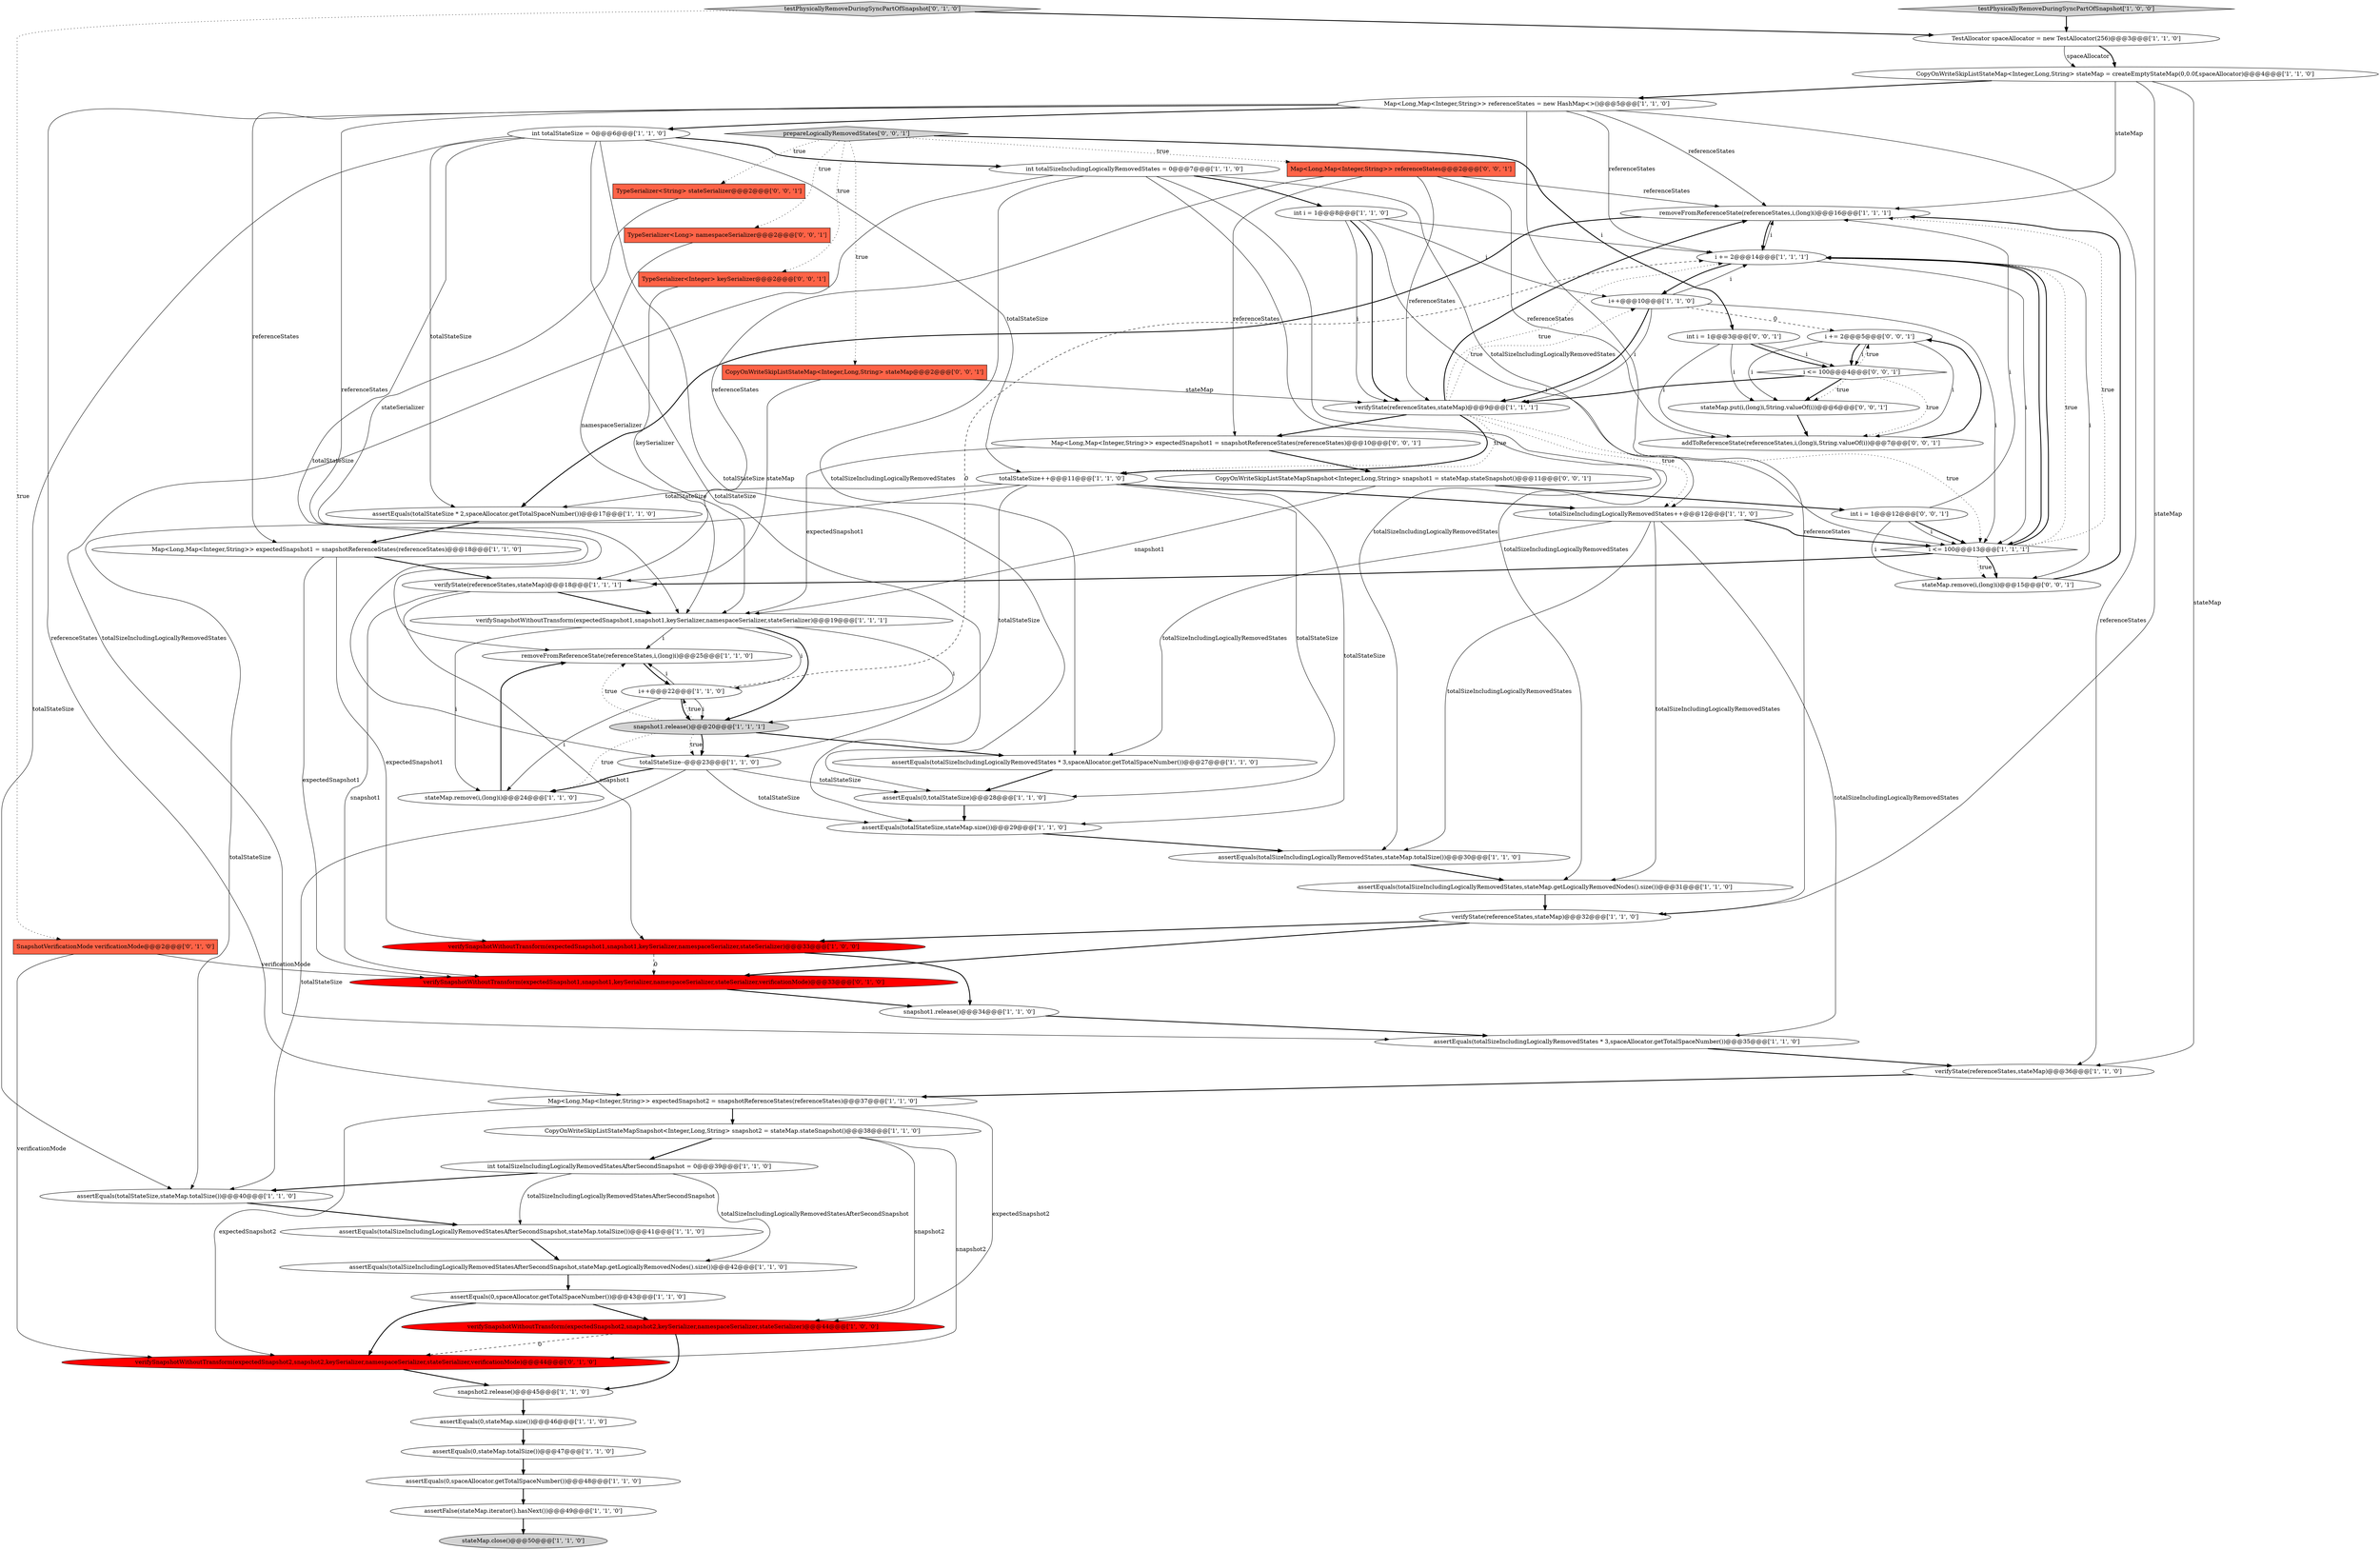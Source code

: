 digraph {
8 [style = filled, label = "int totalSizeIncludingLogicallyRemovedStatesAfterSecondSnapshot = 0@@@39@@@['1', '1', '0']", fillcolor = white, shape = ellipse image = "AAA0AAABBB1BBB"];
0 [style = filled, label = "CopyOnWriteSkipListStateMapSnapshot<Integer,Long,String> snapshot2 = stateMap.stateSnapshot()@@@38@@@['1', '1', '0']", fillcolor = white, shape = ellipse image = "AAA0AAABBB1BBB"];
10 [style = filled, label = "CopyOnWriteSkipListStateMap<Integer,Long,String> stateMap = createEmptyStateMap(0,0.0f,spaceAllocator)@@@4@@@['1', '1', '0']", fillcolor = white, shape = ellipse image = "AAA0AAABBB1BBB"];
39 [style = filled, label = "removeFromReferenceState(referenceStates,i,(long)i)@@@16@@@['1', '1', '1']", fillcolor = white, shape = ellipse image = "AAA0AAABBB1BBB"];
58 [style = filled, label = "addToReferenceState(referenceStates,i,(long)i,String.valueOf(i))@@@7@@@['0', '0', '1']", fillcolor = white, shape = ellipse image = "AAA0AAABBB3BBB"];
3 [style = filled, label = "int i = 1@@@8@@@['1', '1', '0']", fillcolor = white, shape = ellipse image = "AAA0AAABBB1BBB"];
43 [style = filled, label = "i++@@@10@@@['1', '1', '0']", fillcolor = white, shape = ellipse image = "AAA0AAABBB1BBB"];
25 [style = filled, label = "verifyState(referenceStates,stateMap)@@@36@@@['1', '1', '0']", fillcolor = white, shape = ellipse image = "AAA0AAABBB1BBB"];
26 [style = filled, label = "totalSizeIncludingLogicallyRemovedStates++@@@12@@@['1', '1', '0']", fillcolor = white, shape = ellipse image = "AAA0AAABBB1BBB"];
30 [style = filled, label = "i <= 100@@@13@@@['1', '1', '1']", fillcolor = white, shape = diamond image = "AAA0AAABBB1BBB"];
45 [style = filled, label = "snapshot2.release()@@@45@@@['1', '1', '0']", fillcolor = white, shape = ellipse image = "AAA0AAABBB1BBB"];
53 [style = filled, label = "int i = 1@@@12@@@['0', '0', '1']", fillcolor = white, shape = ellipse image = "AAA0AAABBB3BBB"];
41 [style = filled, label = "removeFromReferenceState(referenceStates,i,(long)i)@@@25@@@['1', '1', '0']", fillcolor = white, shape = ellipse image = "AAA0AAABBB1BBB"];
65 [style = filled, label = "Map<Long,Map<Integer,String>> expectedSnapshot1 = snapshotReferenceStates(referenceStates)@@@10@@@['0', '0', '1']", fillcolor = white, shape = ellipse image = "AAA0AAABBB3BBB"];
35 [style = filled, label = "int totalStateSize = 0@@@6@@@['1', '1', '0']", fillcolor = white, shape = ellipse image = "AAA0AAABBB1BBB"];
37 [style = filled, label = "assertEquals(0,spaceAllocator.getTotalSpaceNumber())@@@43@@@['1', '1', '0']", fillcolor = white, shape = ellipse image = "AAA0AAABBB1BBB"];
19 [style = filled, label = "assertEquals(0,totalStateSize)@@@28@@@['1', '1', '0']", fillcolor = white, shape = ellipse image = "AAA0AAABBB1BBB"];
52 [style = filled, label = "CopyOnWriteSkipListStateMap<Integer,Long,String> stateMap@@@2@@@['0', '0', '1']", fillcolor = tomato, shape = box image = "AAA0AAABBB3BBB"];
55 [style = filled, label = "CopyOnWriteSkipListStateMapSnapshot<Integer,Long,String> snapshot1 = stateMap.stateSnapshot()@@@11@@@['0', '0', '1']", fillcolor = white, shape = ellipse image = "AAA0AAABBB3BBB"];
57 [style = filled, label = "TypeSerializer<String> stateSerializer@@@2@@@['0', '0', '1']", fillcolor = tomato, shape = box image = "AAA0AAABBB3BBB"];
4 [style = filled, label = "verifySnapshotWithoutTransform(expectedSnapshot1,snapshot1,keySerializer,namespaceSerializer,stateSerializer)@@@33@@@['1', '0', '0']", fillcolor = red, shape = ellipse image = "AAA1AAABBB1BBB"];
63 [style = filled, label = "TypeSerializer<Long> namespaceSerializer@@@2@@@['0', '0', '1']", fillcolor = tomato, shape = box image = "AAA0AAABBB3BBB"];
56 [style = filled, label = "int i = 1@@@3@@@['0', '0', '1']", fillcolor = white, shape = ellipse image = "AAA0AAABBB3BBB"];
21 [style = filled, label = "assertEquals(totalSizeIncludingLogicallyRemovedStatesAfterSecondSnapshot,stateMap.totalSize())@@@41@@@['1', '1', '0']", fillcolor = white, shape = ellipse image = "AAA0AAABBB1BBB"];
15 [style = filled, label = "snapshot1.release()@@@20@@@['1', '1', '1']", fillcolor = lightgray, shape = ellipse image = "AAA0AAABBB1BBB"];
22 [style = filled, label = "TestAllocator spaceAllocator = new TestAllocator(256)@@@3@@@['1', '1', '0']", fillcolor = white, shape = ellipse image = "AAA0AAABBB1BBB"];
64 [style = filled, label = "i <= 100@@@4@@@['0', '0', '1']", fillcolor = white, shape = diamond image = "AAA0AAABBB3BBB"];
11 [style = filled, label = "int totalSizeIncludingLogicallyRemovedStates = 0@@@7@@@['1', '1', '0']", fillcolor = white, shape = ellipse image = "AAA0AAABBB1BBB"];
6 [style = filled, label = "snapshot1.release()@@@34@@@['1', '1', '0']", fillcolor = white, shape = ellipse image = "AAA0AAABBB1BBB"];
47 [style = filled, label = "SnapshotVerificationMode verificationMode@@@2@@@['0', '1', '0']", fillcolor = tomato, shape = box image = "AAA1AAABBB2BBB"];
61 [style = filled, label = "stateMap.put(i,(long)i,String.valueOf(i))@@@6@@@['0', '0', '1']", fillcolor = white, shape = ellipse image = "AAA0AAABBB3BBB"];
14 [style = filled, label = "i++@@@22@@@['1', '1', '0']", fillcolor = white, shape = ellipse image = "AAA0AAABBB1BBB"];
18 [style = filled, label = "Map<Long,Map<Integer,String>> expectedSnapshot1 = snapshotReferenceStates(referenceStates)@@@18@@@['1', '1', '0']", fillcolor = white, shape = ellipse image = "AAA0AAABBB1BBB"];
59 [style = filled, label = "Map<Long,Map<Integer,String>> referenceStates@@@2@@@['0', '0', '1']", fillcolor = tomato, shape = box image = "AAA0AAABBB3BBB"];
5 [style = filled, label = "verifySnapshotWithoutTransform(expectedSnapshot1,snapshot1,keySerializer,namespaceSerializer,stateSerializer)@@@19@@@['1', '1', '1']", fillcolor = white, shape = ellipse image = "AAA0AAABBB1BBB"];
23 [style = filled, label = "i += 2@@@14@@@['1', '1', '1']", fillcolor = white, shape = ellipse image = "AAA0AAABBB1BBB"];
42 [style = filled, label = "assertEquals(totalSizeIncludingLogicallyRemovedStates,stateMap.getLogicallyRemovedNodes().size())@@@31@@@['1', '1', '0']", fillcolor = white, shape = ellipse image = "AAA0AAABBB1BBB"];
44 [style = filled, label = "assertEquals(totalSizeIncludingLogicallyRemovedStates * 3,spaceAllocator.getTotalSpaceNumber())@@@35@@@['1', '1', '0']", fillcolor = white, shape = ellipse image = "AAA0AAABBB1BBB"];
50 [style = filled, label = "testPhysicallyRemoveDuringSyncPartOfSnapshot['0', '1', '0']", fillcolor = lightgray, shape = diamond image = "AAA0AAABBB2BBB"];
40 [style = filled, label = "assertEquals(totalSizeIncludingLogicallyRemovedStates,stateMap.totalSize())@@@30@@@['1', '1', '0']", fillcolor = white, shape = ellipse image = "AAA0AAABBB1BBB"];
13 [style = filled, label = "Map<Long,Map<Integer,String>> referenceStates = new HashMap<>()@@@5@@@['1', '1', '0']", fillcolor = white, shape = ellipse image = "AAA0AAABBB1BBB"];
17 [style = filled, label = "assertEquals(totalStateSize,stateMap.totalSize())@@@40@@@['1', '1', '0']", fillcolor = white, shape = ellipse image = "AAA0AAABBB1BBB"];
60 [style = filled, label = "i += 2@@@5@@@['0', '0', '1']", fillcolor = white, shape = ellipse image = "AAA0AAABBB3BBB"];
36 [style = filled, label = "assertEquals(totalSizeIncludingLogicallyRemovedStates * 3,spaceAllocator.getTotalSpaceNumber())@@@27@@@['1', '1', '0']", fillcolor = white, shape = ellipse image = "AAA0AAABBB1BBB"];
31 [style = filled, label = "stateMap.remove(i,(long)i)@@@24@@@['1', '1', '0']", fillcolor = white, shape = ellipse image = "AAA0AAABBB1BBB"];
33 [style = filled, label = "verifySnapshotWithoutTransform(expectedSnapshot2,snapshot2,keySerializer,namespaceSerializer,stateSerializer)@@@44@@@['1', '0', '0']", fillcolor = red, shape = ellipse image = "AAA1AAABBB1BBB"];
16 [style = filled, label = "assertEquals(0,spaceAllocator.getTotalSpaceNumber())@@@48@@@['1', '1', '0']", fillcolor = white, shape = ellipse image = "AAA0AAABBB1BBB"];
46 [style = filled, label = "totalStateSize--@@@23@@@['1', '1', '0']", fillcolor = white, shape = ellipse image = "AAA0AAABBB1BBB"];
32 [style = filled, label = "verifyState(referenceStates,stateMap)@@@9@@@['1', '1', '1']", fillcolor = white, shape = ellipse image = "AAA0AAABBB1BBB"];
49 [style = filled, label = "verifySnapshotWithoutTransform(expectedSnapshot2,snapshot2,keySerializer,namespaceSerializer,stateSerializer,verificationMode)@@@44@@@['0', '1', '0']", fillcolor = red, shape = ellipse image = "AAA1AAABBB2BBB"];
9 [style = filled, label = "stateMap.close()@@@50@@@['1', '1', '0']", fillcolor = lightgray, shape = ellipse image = "AAA0AAABBB1BBB"];
34 [style = filled, label = "verifyState(referenceStates,stateMap)@@@18@@@['1', '1', '1']", fillcolor = white, shape = ellipse image = "AAA0AAABBB1BBB"];
54 [style = filled, label = "prepareLogicallyRemovedStates['0', '0', '1']", fillcolor = lightgray, shape = diamond image = "AAA0AAABBB3BBB"];
24 [style = filled, label = "assertEquals(0,stateMap.totalSize())@@@47@@@['1', '1', '0']", fillcolor = white, shape = ellipse image = "AAA0AAABBB1BBB"];
1 [style = filled, label = "totalStateSize++@@@11@@@['1', '1', '0']", fillcolor = white, shape = ellipse image = "AAA0AAABBB1BBB"];
28 [style = filled, label = "assertEquals(totalStateSize * 2,spaceAllocator.getTotalSpaceNumber())@@@17@@@['1', '1', '0']", fillcolor = white, shape = ellipse image = "AAA0AAABBB1BBB"];
29 [style = filled, label = "assertEquals(totalSizeIncludingLogicallyRemovedStatesAfterSecondSnapshot,stateMap.getLogicallyRemovedNodes().size())@@@42@@@['1', '1', '0']", fillcolor = white, shape = ellipse image = "AAA0AAABBB1BBB"];
38 [style = filled, label = "testPhysicallyRemoveDuringSyncPartOfSnapshot['1', '0', '0']", fillcolor = lightgray, shape = diamond image = "AAA0AAABBB1BBB"];
7 [style = filled, label = "Map<Long,Map<Integer,String>> expectedSnapshot2 = snapshotReferenceStates(referenceStates)@@@37@@@['1', '1', '0']", fillcolor = white, shape = ellipse image = "AAA0AAABBB1BBB"];
12 [style = filled, label = "assertFalse(stateMap.iterator().hasNext())@@@49@@@['1', '1', '0']", fillcolor = white, shape = ellipse image = "AAA0AAABBB1BBB"];
51 [style = filled, label = "stateMap.remove(i,(long)i)@@@15@@@['0', '0', '1']", fillcolor = white, shape = ellipse image = "AAA0AAABBB3BBB"];
62 [style = filled, label = "TypeSerializer<Integer> keySerializer@@@2@@@['0', '0', '1']", fillcolor = tomato, shape = box image = "AAA0AAABBB3BBB"];
20 [style = filled, label = "assertEquals(0,stateMap.size())@@@46@@@['1', '1', '0']", fillcolor = white, shape = ellipse image = "AAA0AAABBB1BBB"];
48 [style = filled, label = "verifySnapshotWithoutTransform(expectedSnapshot1,snapshot1,keySerializer,namespaceSerializer,stateSerializer,verificationMode)@@@33@@@['0', '1', '0']", fillcolor = red, shape = ellipse image = "AAA1AAABBB2BBB"];
27 [style = filled, label = "assertEquals(totalStateSize,stateMap.size())@@@29@@@['1', '1', '0']", fillcolor = white, shape = ellipse image = "AAA0AAABBB1BBB"];
2 [style = filled, label = "verifyState(referenceStates,stateMap)@@@32@@@['1', '1', '0']", fillcolor = white, shape = ellipse image = "AAA0AAABBB1BBB"];
10->2 [style = solid, label="stateMap"];
46->27 [style = solid, label="totalStateSize"];
59->39 [style = solid, label="referenceStates"];
54->56 [style = bold, label=""];
13->7 [style = solid, label="referenceStates"];
32->43 [style = dotted, label="true"];
50->22 [style = bold, label=""];
37->49 [style = bold, label=""];
56->64 [style = bold, label=""];
10->25 [style = solid, label="stateMap"];
35->28 [style = solid, label="totalStateSize"];
15->31 [style = dotted, label="true"];
43->60 [style = dashed, label="0"];
57->5 [style = solid, label="stateSerializer"];
53->51 [style = solid, label="i"];
5->15 [style = bold, label=""];
46->31 [style = bold, label=""];
58->60 [style = bold, label=""];
59->65 [style = solid, label="referenceStates"];
53->39 [style = solid, label="i"];
12->9 [style = bold, label=""];
13->23 [style = solid, label="referenceStates"];
56->64 [style = solid, label="i"];
1->19 [style = solid, label="totalStateSize"];
33->49 [style = dashed, label="0"];
54->52 [style = dotted, label="true"];
7->33 [style = solid, label="expectedSnapshot2"];
43->30 [style = solid, label="i"];
23->51 [style = solid, label="i"];
5->31 [style = solid, label="i"];
26->44 [style = solid, label="totalSizeIncludingLogicallyRemovedStates"];
35->19 [style = solid, label="totalStateSize"];
35->1 [style = solid, label="totalStateSize"];
39->23 [style = bold, label=""];
51->39 [style = bold, label=""];
0->8 [style = bold, label=""];
11->42 [style = solid, label="totalSizeIncludingLogicallyRemovedStates"];
32->30 [style = dotted, label="true"];
1->46 [style = solid, label="totalStateSize"];
33->45 [style = bold, label=""];
3->30 [style = solid, label="i"];
30->39 [style = dotted, label="true"];
37->33 [style = bold, label=""];
54->62 [style = dotted, label="true"];
11->40 [style = solid, label="totalSizeIncludingLogicallyRemovedStates"];
17->21 [style = bold, label=""];
64->60 [style = dotted, label="true"];
26->40 [style = solid, label="totalSizeIncludingLogicallyRemovedStates"];
7->49 [style = solid, label="expectedSnapshot2"];
28->18 [style = bold, label=""];
42->2 [style = bold, label=""];
23->30 [style = bold, label=""];
55->5 [style = solid, label="snapshot1"];
60->64 [style = bold, label=""];
1->27 [style = solid, label="totalStateSize"];
59->32 [style = solid, label="referenceStates"];
43->32 [style = bold, label=""];
5->14 [style = solid, label="i"];
53->30 [style = bold, label=""];
7->0 [style = bold, label=""];
30->34 [style = bold, label=""];
23->30 [style = solid, label="i"];
15->14 [style = dotted, label="true"];
25->7 [style = bold, label=""];
62->5 [style = solid, label="keySerializer"];
2->4 [style = bold, label=""];
3->23 [style = solid, label="i"];
54->59 [style = dotted, label="true"];
8->17 [style = bold, label=""];
63->5 [style = solid, label="namespaceSerializer"];
13->39 [style = solid, label="referenceStates"];
8->21 [style = solid, label="totalSizeIncludingLogicallyRemovedStatesAfterSecondSnapshot"];
21->29 [style = bold, label=""];
15->41 [style = dotted, label="true"];
22->10 [style = solid, label="spaceAllocator"];
30->51 [style = dotted, label="true"];
54->63 [style = dotted, label="true"];
30->23 [style = dotted, label="true"];
31->41 [style = bold, label=""];
3->43 [style = solid, label="i"];
14->15 [style = bold, label=""];
65->55 [style = bold, label=""];
52->32 [style = solid, label="stateMap"];
18->48 [style = solid, label="expectedSnapshot1"];
35->46 [style = solid, label="totalStateSize"];
11->26 [style = solid, label="totalSizeIncludingLogicallyRemovedStates"];
15->36 [style = bold, label=""];
2->48 [style = bold, label=""];
49->45 [style = bold, label=""];
5->41 [style = solid, label="i"];
43->32 [style = solid, label="i"];
47->49 [style = solid, label="verificationMode"];
18->34 [style = bold, label=""];
1->28 [style = solid, label="totalStateSize"];
1->17 [style = solid, label="totalStateSize"];
54->57 [style = dotted, label="true"];
59->58 [style = solid, label="referenceStates"];
23->43 [style = bold, label=""];
43->23 [style = solid, label="i"];
29->37 [style = bold, label=""];
45->20 [style = bold, label=""];
14->41 [style = solid, label="i"];
48->6 [style = bold, label=""];
3->32 [style = solid, label="i"];
6->44 [style = bold, label=""];
0->33 [style = solid, label="snapshot2"];
26->36 [style = solid, label="totalSizeIncludingLogicallyRemovedStates"];
11->36 [style = solid, label="totalSizeIncludingLogicallyRemovedStates"];
52->34 [style = solid, label="stateMap"];
14->23 [style = dashed, label="0"];
10->13 [style = bold, label=""];
11->3 [style = bold, label=""];
32->1 [style = bold, label=""];
11->44 [style = solid, label="totalSizeIncludingLogicallyRemovedStates"];
46->19 [style = solid, label="totalStateSize"];
53->30 [style = solid, label="i"];
22->10 [style = bold, label=""];
14->31 [style = solid, label="i"];
44->25 [style = bold, label=""];
64->61 [style = bold, label=""];
32->39 [style = bold, label=""];
10->39 [style = solid, label="stateMap"];
4->48 [style = dashed, label="0"];
64->32 [style = bold, label=""];
23->39 [style = solid, label="i"];
32->1 [style = dotted, label="true"];
65->5 [style = solid, label="expectedSnapshot1"];
41->14 [style = bold, label=""];
60->61 [style = solid, label="i"];
36->19 [style = bold, label=""];
46->17 [style = solid, label="totalStateSize"];
34->48 [style = solid, label="snapshot1"];
13->41 [style = solid, label="referenceStates"];
4->6 [style = bold, label=""];
60->64 [style = solid, label="i"];
34->5 [style = bold, label=""];
32->23 [style = dotted, label="true"];
8->29 [style = solid, label="totalSizeIncludingLogicallyRemovedStatesAfterSecondSnapshot"];
30->23 [style = bold, label=""];
13->18 [style = solid, label="referenceStates"];
56->58 [style = solid, label="i"];
64->58 [style = dotted, label="true"];
13->2 [style = solid, label="referenceStates"];
56->61 [style = solid, label="i"];
61->58 [style = bold, label=""];
32->65 [style = bold, label=""];
1->26 [style = bold, label=""];
15->46 [style = dotted, label="true"];
50->47 [style = dotted, label="true"];
26->42 [style = solid, label="totalSizeIncludingLogicallyRemovedStates"];
39->28 [style = bold, label=""];
26->30 [style = bold, label=""];
30->51 [style = bold, label=""];
24->16 [style = bold, label=""];
64->61 [style = dotted, label="true"];
0->49 [style = solid, label="snapshot2"];
18->4 [style = solid, label="expectedSnapshot1"];
5->15 [style = solid, label="i"];
19->27 [style = bold, label=""];
35->17 [style = solid, label="totalStateSize"];
55->53 [style = bold, label=""];
34->4 [style = solid, label="snapshot1"];
35->27 [style = solid, label="totalStateSize"];
15->46 [style = bold, label=""];
32->26 [style = dotted, label="true"];
27->40 [style = bold, label=""];
14->15 [style = solid, label="i"];
38->22 [style = bold, label=""];
3->32 [style = bold, label=""];
59->34 [style = solid, label="referenceStates"];
20->24 [style = bold, label=""];
13->35 [style = bold, label=""];
16->12 [style = bold, label=""];
40->42 [style = bold, label=""];
47->48 [style = solid, label="verificationMode"];
13->25 [style = solid, label="referenceStates"];
60->58 [style = solid, label="i"];
35->11 [style = bold, label=""];
}
